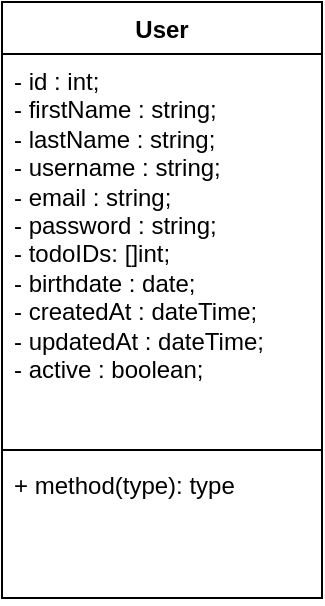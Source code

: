 <mxfile version="23.1.6" type="github">
  <diagram id="C5RBs43oDa-KdzZeNtuy" name="Page-1">
    <mxGraphModel dx="1181" dy="446" grid="1" gridSize="10" guides="1" tooltips="1" connect="1" arrows="1" fold="1" page="1" pageScale="1" pageWidth="827" pageHeight="1169" math="0" shadow="0">
      <root>
        <mxCell id="WIyWlLk6GJQsqaUBKTNV-0" />
        <mxCell id="WIyWlLk6GJQsqaUBKTNV-1" parent="WIyWlLk6GJQsqaUBKTNV-0" />
        <mxCell id="sP9evEGXutJlZ9QTME4c-12" value="User" style="swimlane;fontStyle=1;align=center;verticalAlign=top;childLayout=stackLayout;horizontal=1;startSize=26;horizontalStack=0;resizeParent=1;resizeParentMax=0;resizeLast=0;collapsible=1;marginBottom=0;whiteSpace=wrap;html=1;" vertex="1" parent="WIyWlLk6GJQsqaUBKTNV-1">
          <mxGeometry x="30" y="40" width="160" height="298" as="geometry" />
        </mxCell>
        <mxCell id="sP9evEGXutJlZ9QTME4c-13" value="- id : int;&lt;br style=&quot;border-color: var(--border-color);&quot;&gt;&lt;span style=&quot;border-color: var(--border-color); background-color: initial;&quot;&gt;- firstName : string;&lt;br style=&quot;border-color: var(--border-color);&quot;&gt;- lastName : string;&lt;br style=&quot;border-color: var(--border-color);&quot;&gt;- username : string;&lt;br style=&quot;border-color: var(--border-color);&quot;&gt;- email : string;&lt;br style=&quot;border-color: var(--border-color);&quot;&gt;- password : string;&lt;br style=&quot;border-color: var(--border-color);&quot;&gt;- todoIDs: []int;&lt;br style=&quot;border-color: var(--border-color);&quot;&gt;- birthdate : date;&lt;br style=&quot;border-color: var(--border-color);&quot;&gt;- createdAt : dateTime;&lt;br style=&quot;border-color: var(--border-color);&quot;&gt;- updatedAt : dateTime;&lt;br style=&quot;border-color: var(--border-color);&quot;&gt;- active : boolean;&lt;/span&gt;" style="text;strokeColor=none;fillColor=none;align=left;verticalAlign=top;spacingLeft=4;spacingRight=4;overflow=hidden;rotatable=0;points=[[0,0.5],[1,0.5]];portConstraint=eastwest;whiteSpace=wrap;html=1;" vertex="1" parent="sP9evEGXutJlZ9QTME4c-12">
          <mxGeometry y="26" width="160" height="194" as="geometry" />
        </mxCell>
        <mxCell id="sP9evEGXutJlZ9QTME4c-14" value="" style="line;strokeWidth=1;fillColor=none;align=left;verticalAlign=middle;spacingTop=-1;spacingLeft=3;spacingRight=3;rotatable=0;labelPosition=right;points=[];portConstraint=eastwest;strokeColor=inherit;" vertex="1" parent="sP9evEGXutJlZ9QTME4c-12">
          <mxGeometry y="220" width="160" height="8" as="geometry" />
        </mxCell>
        <mxCell id="sP9evEGXutJlZ9QTME4c-15" value="+ method(type): type" style="text;strokeColor=none;fillColor=none;align=left;verticalAlign=top;spacingLeft=4;spacingRight=4;overflow=hidden;rotatable=0;points=[[0,0.5],[1,0.5]];portConstraint=eastwest;whiteSpace=wrap;html=1;" vertex="1" parent="sP9evEGXutJlZ9QTME4c-12">
          <mxGeometry y="228" width="160" height="70" as="geometry" />
        </mxCell>
      </root>
    </mxGraphModel>
  </diagram>
</mxfile>
